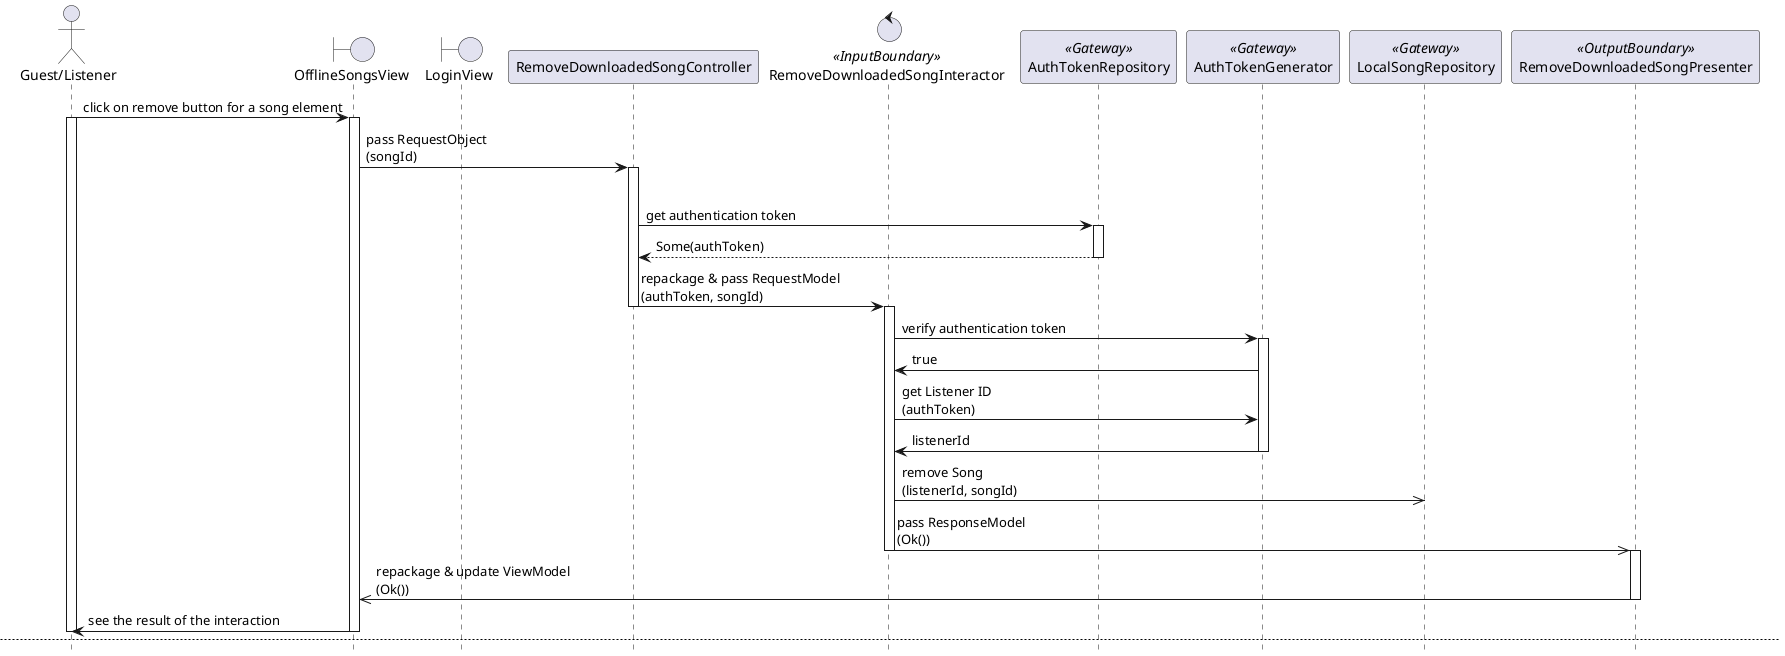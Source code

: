 @startuml

hide footbox
skinparam BackgroundColor transparent

actor "Guest/Listener"
boundary OfflineSongsView
boundary LoginView
participant RemoveDownloadedSongController
control RemoveDownloadedSongInteractor <<InputBoundary>>
participant AuthTokenRepository <<Gateway>>
participant AuthTokenGenerator <<Gateway>>
participant LocalSongRepository <<Gateway>>
participant RemoveDownloadedSongPresenter <<OutputBoundary>>

"Guest/Listener" -> OfflineSongsView: click on remove button for a song element
activate "Guest/Listener"
activate OfflineSongsView

OfflineSongsView -> RemoveDownloadedSongController: pass RequestObject\n(songId)
activate RemoveDownloadedSongController

alt OK
    RemoveDownloadedSongController -> AuthTokenRepository: get authentication token
    activate AuthTokenRepository
    return Some(authToken)
    deactivate AuthTokenRepository

    RemoveDownloadedSongController -> RemoveDownloadedSongInteractor: repackage & pass RequestModel\n(authToken, songId)
    deactivate RemoveDownloadedSongController
    activate RemoveDownloadedSongInteractor

    RemoveDownloadedSongInteractor -> AuthTokenGenerator: verify authentication token
    activate AuthTokenGenerator
    RemoveDownloadedSongInteractor <- AuthTokenGenerator: true
    RemoveDownloadedSongInteractor -> AuthTokenGenerator: get Listener ID\n(authToken)
    RemoveDownloadedSongInteractor <- AuthTokenGenerator: listenerId
    deactivate AuthTokenGenerator

    RemoveDownloadedSongInteractor ->> LocalSongRepository: remove Song\n(listenerId, songId)

    RemoveDownloadedSongInteractor ->> RemoveDownloadedSongPresenter: pass ResponseModel\n(Ok())
    deactivate RemoveDownloadedSongInteractor
    activate RemoveDownloadedSongPresenter

    RemoveDownloadedSongPresenter ->> OfflineSongsView: repackage & update ViewModel\n(Ok())
    deactivate RemoveDownloadedSongPresenter
    
    OfflineSongsView -> "Guest/Listener": see the result of the interaction
    deactivate OfflineSongsView
    deactivate "Guest/Listener"

    newpage

else Error: Authentication token not found
    RemoveDownloadedSongController -> AuthTokenRepository: get authentication token
    activate RemoveDownloadedSongController
    activate "Guest/Listener"
    activate OfflineSongsView
    activate AuthTokenRepository
    return None
    deactivate AuthTokenRepository

    RemoveDownloadedSongController -> LoginView: redirect
    deactivate OfflineSongsView
    deactivate RemoveDownloadedSongController
    activate LoginView

    LoginView -> "Guest/Listener": see the result of the interaction
    deactivate LoginView
    deactivate "Guest/Listener"
    
else Error: Authentication token invalid
    RemoveDownloadedSongController -> AuthTokenRepository: get authentication token
    activate RemoveDownloadedSongController
    activate "Guest/Listener"
    activate OfflineSongsView
    activate AuthTokenRepository
    return Some(authToken)
    deactivate AuthTokenRepository

    RemoveDownloadedSongController -> RemoveDownloadedSongInteractor: repackage & pass RequestModel\n(authToken, songId)
    deactivate RemoveDownloadedSongController
    activate RemoveDownloadedSongInteractor

    RemoveDownloadedSongInteractor -> AuthTokenGenerator: verify authentication token
    activate AuthTokenGenerator
    return false
    deactivate AuthTokenGenerator

    RemoveDownloadedSongInteractor ->> RemoveDownloadedSongPresenter: pass ResponseModel\n(Err(AuthTokenInvalid))
    deactivate RemoveDownloadedSongInteractor
    activate RemoveDownloadedSongPresenter

    RemoveDownloadedSongPresenter ->> OfflineSongsView: repackage & update ViewModel\n(Err(AuthTokenInvalid))
    deactivate RemoveDownloadedSongPresenter

    OfflineSongsView -> LoginView: redirect
    deactivate OfflineSongsView
    activate LoginView

    LoginView -> "Guest/Listener": see the result of the interaction
    deactivate LoginView
    deactivate "Guest/Listener"
    newpage

@enduml
